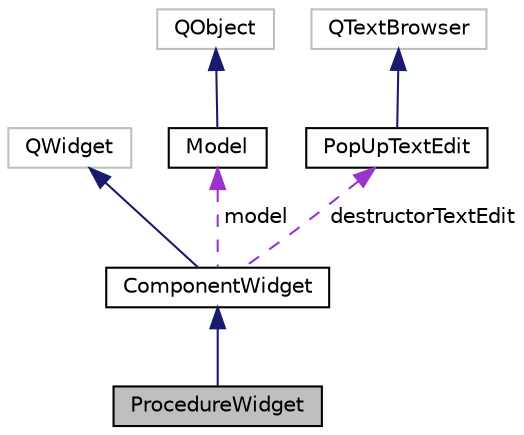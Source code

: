 digraph "ProcedureWidget"
{
 // LATEX_PDF_SIZE
  edge [fontname="Helvetica",fontsize="10",labelfontname="Helvetica",labelfontsize="10"];
  node [fontname="Helvetica",fontsize="10",shape=record];
  Node1 [label="ProcedureWidget",height=0.2,width=0.4,color="black", fillcolor="grey75", style="filled", fontcolor="black",tooltip="Class representing a procedure's widget."];
  Node2 -> Node1 [dir="back",color="midnightblue",fontsize="10",style="solid",fontname="Helvetica"];
  Node2 [label="ComponentWidget",height=0.2,width=0.4,color="black", fillcolor="white", style="filled",URL="$classComponentWidget.html",tooltip="Class that represents a component widget."];
  Node3 -> Node2 [dir="back",color="midnightblue",fontsize="10",style="solid",fontname="Helvetica"];
  Node3 [label="QWidget",height=0.2,width=0.4,color="grey75", fillcolor="white", style="filled",tooltip=" "];
  Node4 -> Node2 [dir="back",color="darkorchid3",fontsize="10",style="dashed",label=" model" ,fontname="Helvetica"];
  Node4 [label="Model",height=0.2,width=0.4,color="black", fillcolor="white", style="filled",URL="$classModel.html",tooltip="The class representing the model that is the brain behind the whole application."];
  Node5 -> Node4 [dir="back",color="midnightblue",fontsize="10",style="solid",fontname="Helvetica"];
  Node5 [label="QObject",height=0.2,width=0.4,color="grey75", fillcolor="white", style="filled",tooltip=" "];
  Node6 -> Node2 [dir="back",color="darkorchid3",fontsize="10",style="dashed",label=" destructorTextEdit" ,fontname="Helvetica"];
  Node6 [label="PopUpTextEdit",height=0.2,width=0.4,color="black", fillcolor="white", style="filled",URL="$classPopUpTextEdit.html",tooltip="Class representing the text edit that has a pop-up input dialog."];
  Node7 -> Node6 [dir="back",color="midnightblue",fontsize="10",style="solid",fontname="Helvetica"];
  Node7 [label="QTextBrowser",height=0.2,width=0.4,color="grey75", fillcolor="white", style="filled",tooltip=" "];
}
